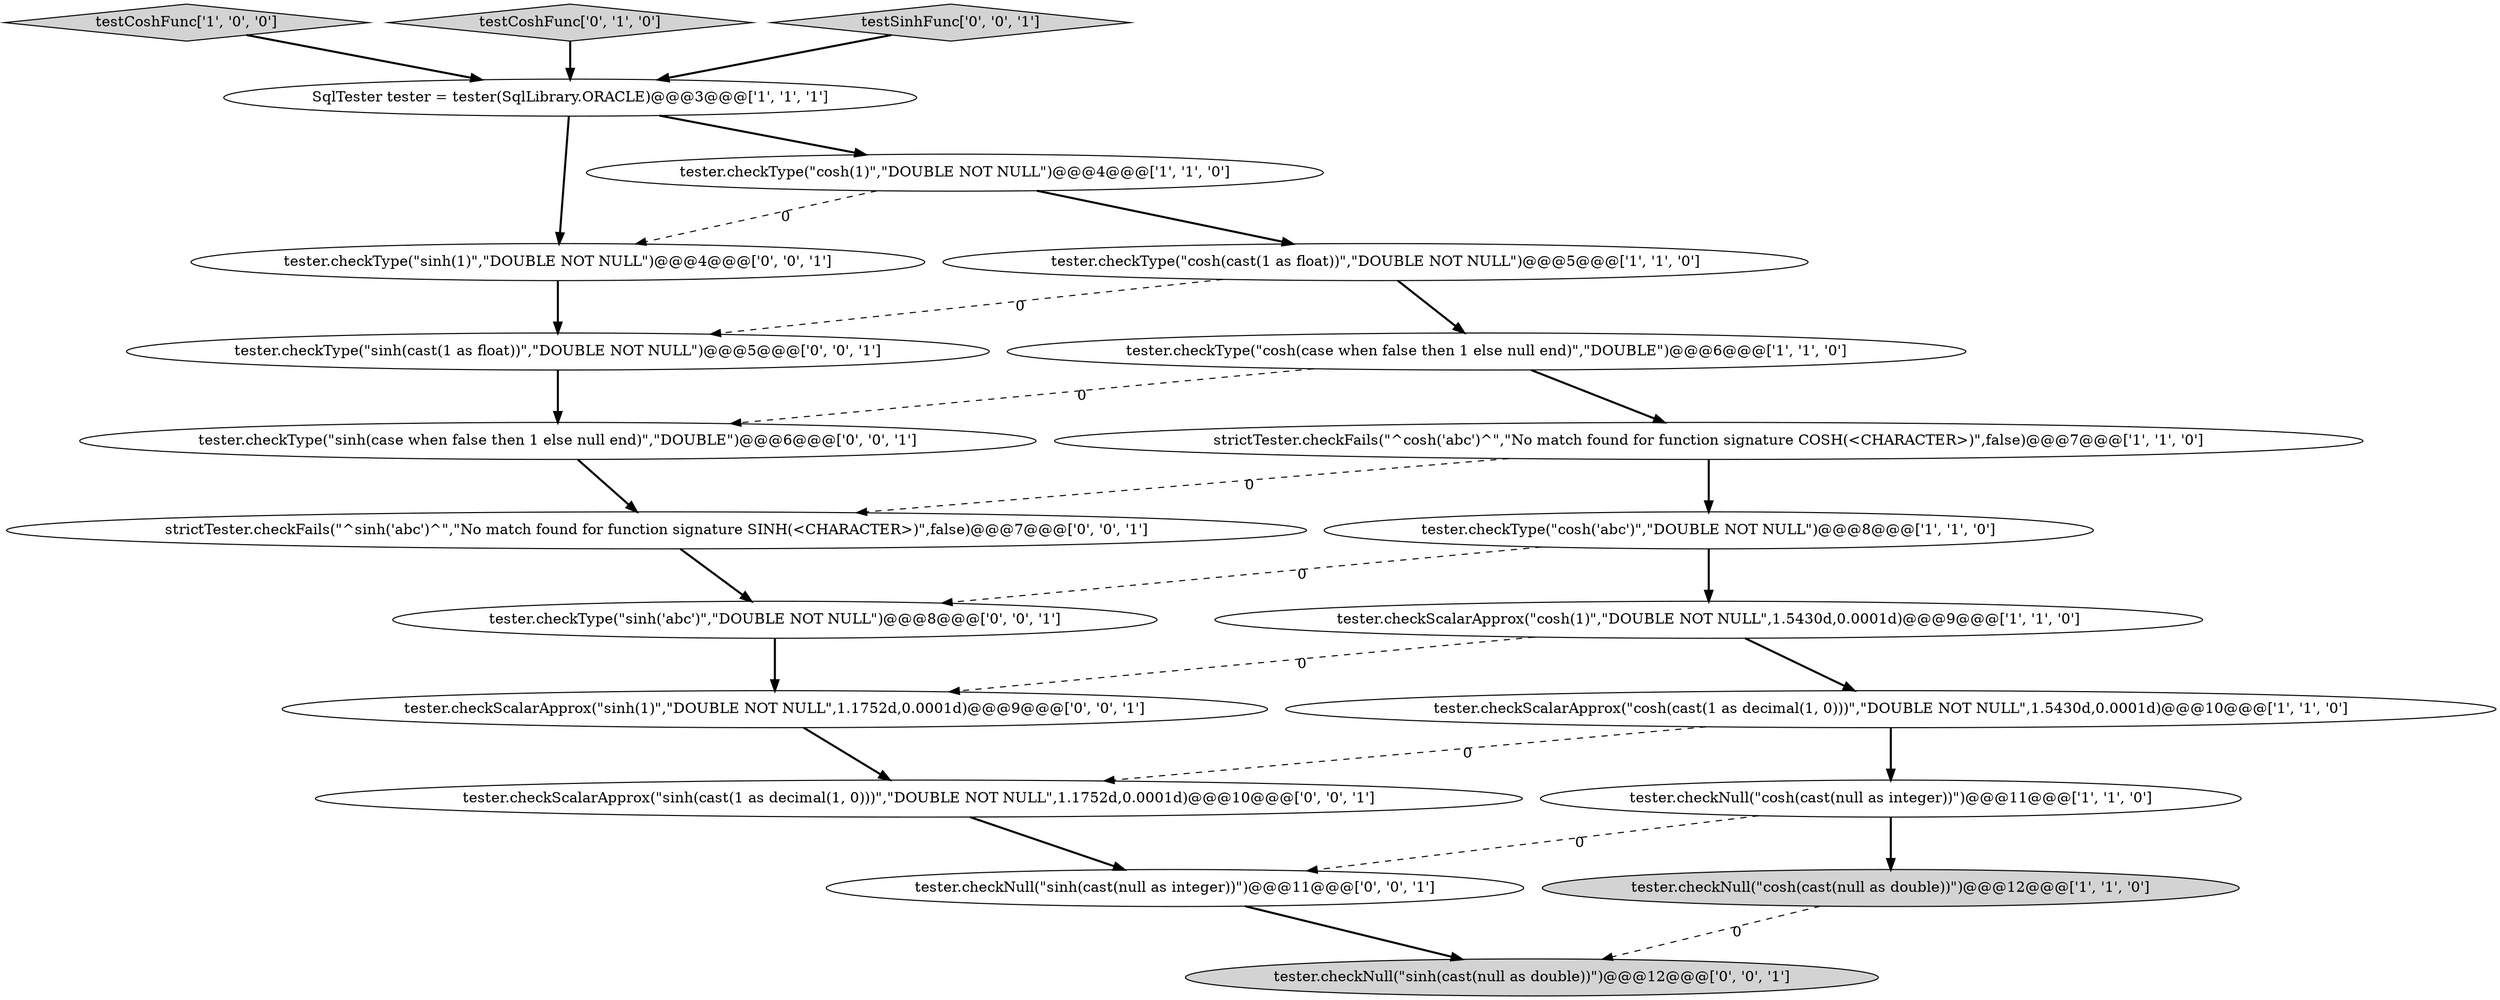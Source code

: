 digraph {
6 [style = filled, label = "tester.checkNull(\"cosh(cast(null as integer))\")@@@11@@@['1', '1', '0']", fillcolor = white, shape = ellipse image = "AAA0AAABBB1BBB"];
20 [style = filled, label = "tester.checkScalarApprox(\"sinh(1)\",\"DOUBLE NOT NULL\",1.1752d,0.0001d)@@@9@@@['0', '0', '1']", fillcolor = white, shape = ellipse image = "AAA0AAABBB3BBB"];
0 [style = filled, label = "tester.checkScalarApprox(\"cosh(cast(1 as decimal(1, 0)))\",\"DOUBLE NOT NULL\",1.5430d,0.0001d)@@@10@@@['1', '1', '0']", fillcolor = white, shape = ellipse image = "AAA0AAABBB1BBB"];
21 [style = filled, label = "tester.checkNull(\"sinh(cast(null as double))\")@@@12@@@['0', '0', '1']", fillcolor = lightgray, shape = ellipse image = "AAA0AAABBB3BBB"];
2 [style = filled, label = "testCoshFunc['1', '0', '0']", fillcolor = lightgray, shape = diamond image = "AAA0AAABBB1BBB"];
4 [style = filled, label = "tester.checkNull(\"cosh(cast(null as double))\")@@@12@@@['1', '1', '0']", fillcolor = lightgray, shape = ellipse image = "AAA0AAABBB1BBB"];
19 [style = filled, label = "tester.checkType(\"sinh(1)\",\"DOUBLE NOT NULL\")@@@4@@@['0', '0', '1']", fillcolor = white, shape = ellipse image = "AAA0AAABBB3BBB"];
13 [style = filled, label = "tester.checkType(\"sinh(case when false then 1 else null end)\",\"DOUBLE\")@@@6@@@['0', '0', '1']", fillcolor = white, shape = ellipse image = "AAA0AAABBB3BBB"];
12 [style = filled, label = "tester.checkType(\"sinh('abc')\",\"DOUBLE NOT NULL\")@@@8@@@['0', '0', '1']", fillcolor = white, shape = ellipse image = "AAA0AAABBB3BBB"];
15 [style = filled, label = "tester.checkNull(\"sinh(cast(null as integer))\")@@@11@@@['0', '0', '1']", fillcolor = white, shape = ellipse image = "AAA0AAABBB3BBB"];
3 [style = filled, label = "tester.checkType(\"cosh(1)\",\"DOUBLE NOT NULL\")@@@4@@@['1', '1', '0']", fillcolor = white, shape = ellipse image = "AAA0AAABBB1BBB"];
17 [style = filled, label = "tester.checkScalarApprox(\"sinh(cast(1 as decimal(1, 0)))\",\"DOUBLE NOT NULL\",1.1752d,0.0001d)@@@10@@@['0', '0', '1']", fillcolor = white, shape = ellipse image = "AAA0AAABBB3BBB"];
10 [style = filled, label = "tester.checkScalarApprox(\"cosh(1)\",\"DOUBLE NOT NULL\",1.5430d,0.0001d)@@@9@@@['1', '1', '0']", fillcolor = white, shape = ellipse image = "AAA0AAABBB1BBB"];
8 [style = filled, label = "SqlTester tester = tester(SqlLibrary.ORACLE)@@@3@@@['1', '1', '1']", fillcolor = white, shape = ellipse image = "AAA0AAABBB1BBB"];
14 [style = filled, label = "strictTester.checkFails(\"^sinh('abc')^\",\"No match found for function signature SINH\(<CHARACTER>\)\",false)@@@7@@@['0', '0', '1']", fillcolor = white, shape = ellipse image = "AAA0AAABBB3BBB"];
1 [style = filled, label = "tester.checkType(\"cosh('abc')\",\"DOUBLE NOT NULL\")@@@8@@@['1', '1', '0']", fillcolor = white, shape = ellipse image = "AAA0AAABBB1BBB"];
11 [style = filled, label = "testCoshFunc['0', '1', '0']", fillcolor = lightgray, shape = diamond image = "AAA0AAABBB2BBB"];
9 [style = filled, label = "tester.checkType(\"cosh(cast(1 as float))\",\"DOUBLE NOT NULL\")@@@5@@@['1', '1', '0']", fillcolor = white, shape = ellipse image = "AAA0AAABBB1BBB"];
5 [style = filled, label = "strictTester.checkFails(\"^cosh('abc')^\",\"No match found for function signature COSH\(<CHARACTER>\)\",false)@@@7@@@['1', '1', '0']", fillcolor = white, shape = ellipse image = "AAA0AAABBB1BBB"];
16 [style = filled, label = "tester.checkType(\"sinh(cast(1 as float))\",\"DOUBLE NOT NULL\")@@@5@@@['0', '0', '1']", fillcolor = white, shape = ellipse image = "AAA0AAABBB3BBB"];
18 [style = filled, label = "testSinhFunc['0', '0', '1']", fillcolor = lightgray, shape = diamond image = "AAA0AAABBB3BBB"];
7 [style = filled, label = "tester.checkType(\"cosh(case when false then 1 else null end)\",\"DOUBLE\")@@@6@@@['1', '1', '0']", fillcolor = white, shape = ellipse image = "AAA0AAABBB1BBB"];
16->13 [style = bold, label=""];
9->16 [style = dashed, label="0"];
20->17 [style = bold, label=""];
5->14 [style = dashed, label="0"];
0->6 [style = bold, label=""];
15->21 [style = bold, label=""];
8->19 [style = bold, label=""];
8->3 [style = bold, label=""];
12->20 [style = bold, label=""];
9->7 [style = bold, label=""];
4->21 [style = dashed, label="0"];
0->17 [style = dashed, label="0"];
19->16 [style = bold, label=""];
3->19 [style = dashed, label="0"];
3->9 [style = bold, label=""];
1->12 [style = dashed, label="0"];
5->1 [style = bold, label=""];
6->4 [style = bold, label=""];
7->5 [style = bold, label=""];
6->15 [style = dashed, label="0"];
14->12 [style = bold, label=""];
10->0 [style = bold, label=""];
17->15 [style = bold, label=""];
7->13 [style = dashed, label="0"];
11->8 [style = bold, label=""];
10->20 [style = dashed, label="0"];
18->8 [style = bold, label=""];
1->10 [style = bold, label=""];
13->14 [style = bold, label=""];
2->8 [style = bold, label=""];
}
